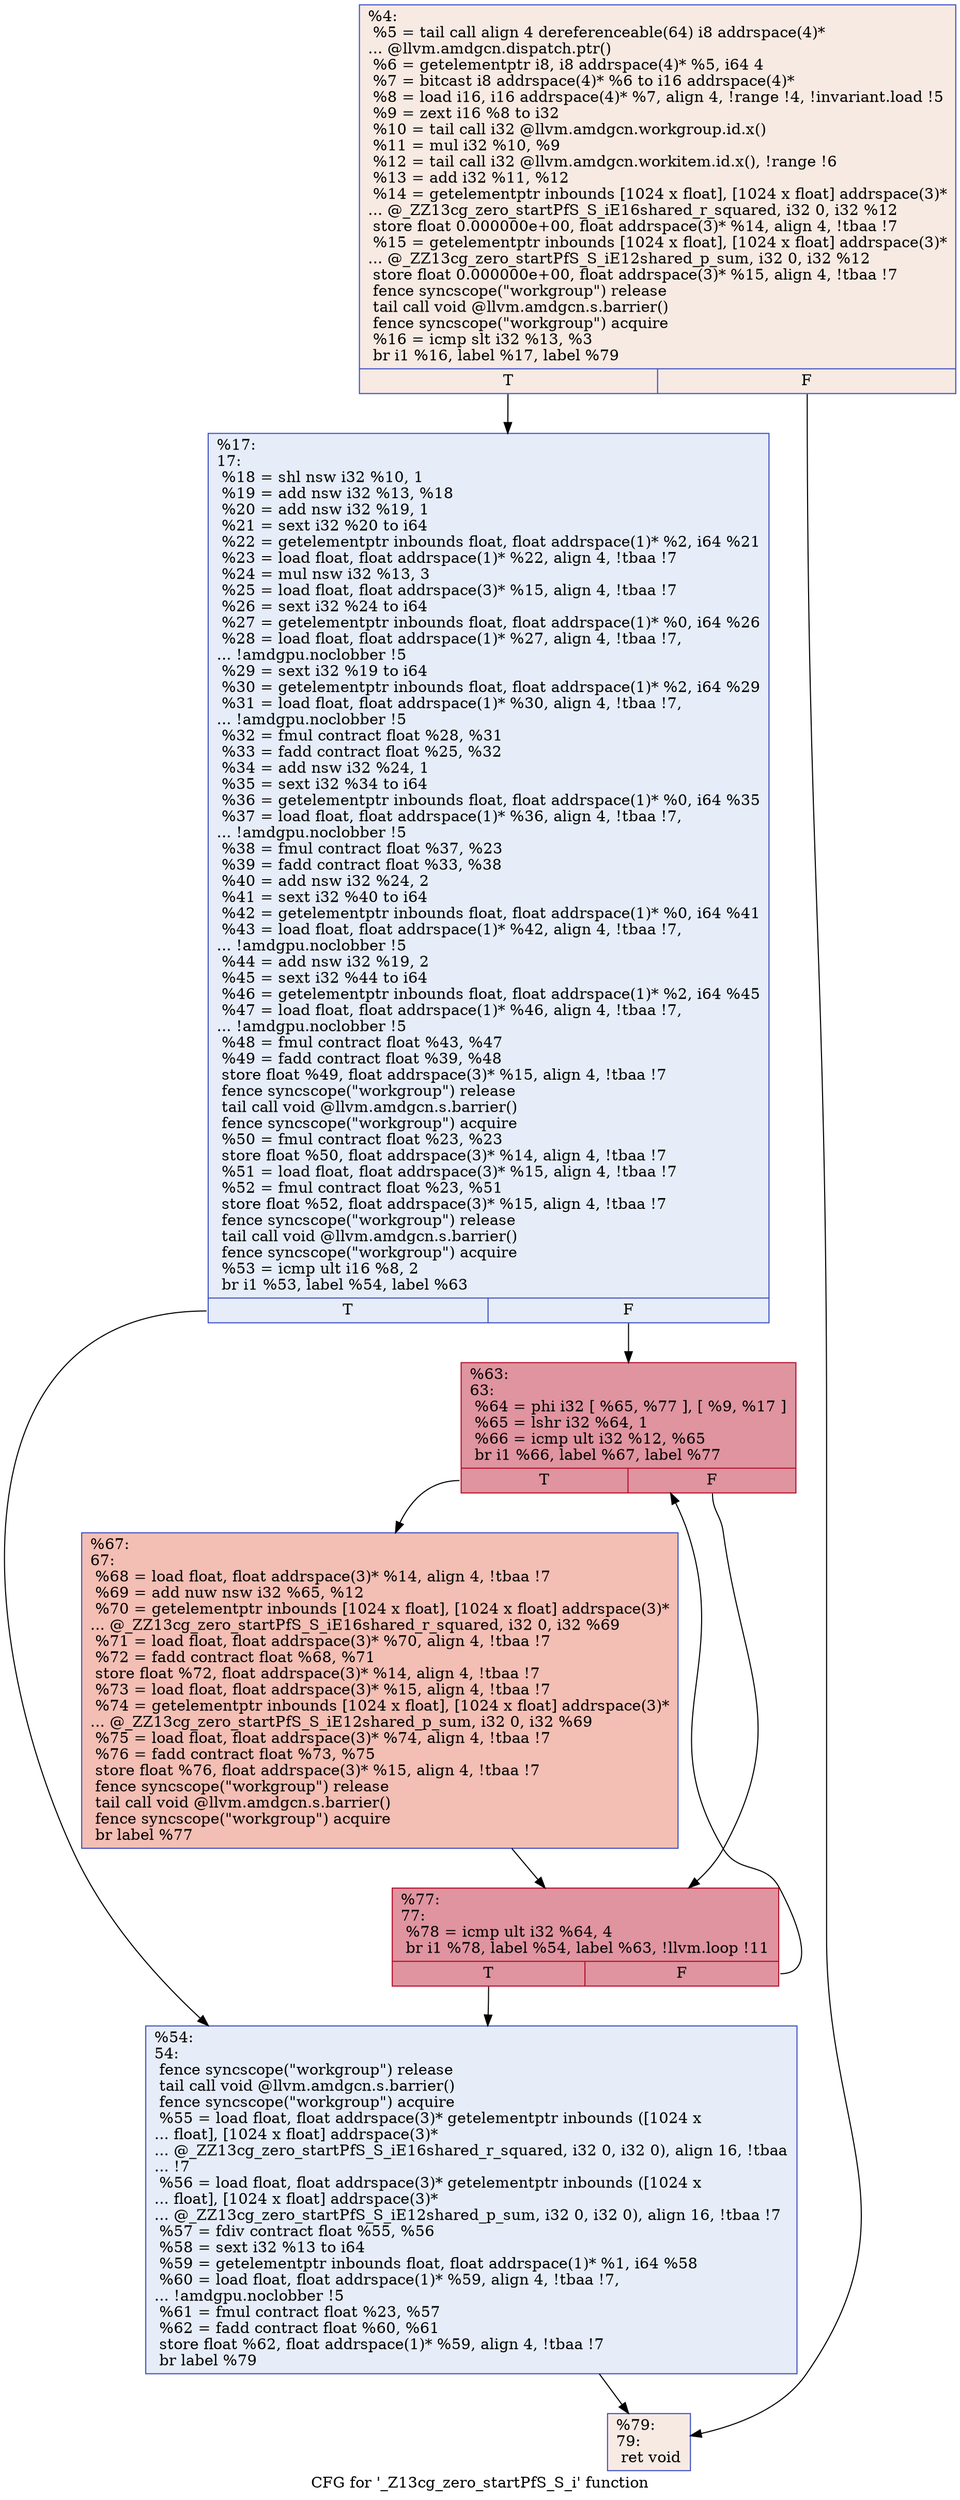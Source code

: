 digraph "CFG for '_Z13cg_zero_startPfS_S_i' function" {
	label="CFG for '_Z13cg_zero_startPfS_S_i' function";

	Node0x4c90f60 [shape=record,color="#3d50c3ff", style=filled, fillcolor="#eed0c070",label="{%4:\l  %5 = tail call align 4 dereferenceable(64) i8 addrspace(4)*\l... @llvm.amdgcn.dispatch.ptr()\l  %6 = getelementptr i8, i8 addrspace(4)* %5, i64 4\l  %7 = bitcast i8 addrspace(4)* %6 to i16 addrspace(4)*\l  %8 = load i16, i16 addrspace(4)* %7, align 4, !range !4, !invariant.load !5\l  %9 = zext i16 %8 to i32\l  %10 = tail call i32 @llvm.amdgcn.workgroup.id.x()\l  %11 = mul i32 %10, %9\l  %12 = tail call i32 @llvm.amdgcn.workitem.id.x(), !range !6\l  %13 = add i32 %11, %12\l  %14 = getelementptr inbounds [1024 x float], [1024 x float] addrspace(3)*\l... @_ZZ13cg_zero_startPfS_S_iE16shared_r_squared, i32 0, i32 %12\l  store float 0.000000e+00, float addrspace(3)* %14, align 4, !tbaa !7\l  %15 = getelementptr inbounds [1024 x float], [1024 x float] addrspace(3)*\l... @_ZZ13cg_zero_startPfS_S_iE12shared_p_sum, i32 0, i32 %12\l  store float 0.000000e+00, float addrspace(3)* %15, align 4, !tbaa !7\l  fence syncscope(\"workgroup\") release\l  tail call void @llvm.amdgcn.s.barrier()\l  fence syncscope(\"workgroup\") acquire\l  %16 = icmp slt i32 %13, %3\l  br i1 %16, label %17, label %79\l|{<s0>T|<s1>F}}"];
	Node0x4c90f60:s0 -> Node0x4c926a0;
	Node0x4c90f60:s1 -> Node0x4c94700;
	Node0x4c926a0 [shape=record,color="#3d50c3ff", style=filled, fillcolor="#c7d7f070",label="{%17:\l17:                                               \l  %18 = shl nsw i32 %10, 1\l  %19 = add nsw i32 %13, %18\l  %20 = add nsw i32 %19, 1\l  %21 = sext i32 %20 to i64\l  %22 = getelementptr inbounds float, float addrspace(1)* %2, i64 %21\l  %23 = load float, float addrspace(1)* %22, align 4, !tbaa !7\l  %24 = mul nsw i32 %13, 3\l  %25 = load float, float addrspace(3)* %15, align 4, !tbaa !7\l  %26 = sext i32 %24 to i64\l  %27 = getelementptr inbounds float, float addrspace(1)* %0, i64 %26\l  %28 = load float, float addrspace(1)* %27, align 4, !tbaa !7,\l... !amdgpu.noclobber !5\l  %29 = sext i32 %19 to i64\l  %30 = getelementptr inbounds float, float addrspace(1)* %2, i64 %29\l  %31 = load float, float addrspace(1)* %30, align 4, !tbaa !7,\l... !amdgpu.noclobber !5\l  %32 = fmul contract float %28, %31\l  %33 = fadd contract float %25, %32\l  %34 = add nsw i32 %24, 1\l  %35 = sext i32 %34 to i64\l  %36 = getelementptr inbounds float, float addrspace(1)* %0, i64 %35\l  %37 = load float, float addrspace(1)* %36, align 4, !tbaa !7,\l... !amdgpu.noclobber !5\l  %38 = fmul contract float %37, %23\l  %39 = fadd contract float %33, %38\l  %40 = add nsw i32 %24, 2\l  %41 = sext i32 %40 to i64\l  %42 = getelementptr inbounds float, float addrspace(1)* %0, i64 %41\l  %43 = load float, float addrspace(1)* %42, align 4, !tbaa !7,\l... !amdgpu.noclobber !5\l  %44 = add nsw i32 %19, 2\l  %45 = sext i32 %44 to i64\l  %46 = getelementptr inbounds float, float addrspace(1)* %2, i64 %45\l  %47 = load float, float addrspace(1)* %46, align 4, !tbaa !7,\l... !amdgpu.noclobber !5\l  %48 = fmul contract float %43, %47\l  %49 = fadd contract float %39, %48\l  store float %49, float addrspace(3)* %15, align 4, !tbaa !7\l  fence syncscope(\"workgroup\") release\l  tail call void @llvm.amdgcn.s.barrier()\l  fence syncscope(\"workgroup\") acquire\l  %50 = fmul contract float %23, %23\l  store float %50, float addrspace(3)* %14, align 4, !tbaa !7\l  %51 = load float, float addrspace(3)* %15, align 4, !tbaa !7\l  %52 = fmul contract float %23, %51\l  store float %52, float addrspace(3)* %15, align 4, !tbaa !7\l  fence syncscope(\"workgroup\") release\l  tail call void @llvm.amdgcn.s.barrier()\l  fence syncscope(\"workgroup\") acquire\l  %53 = icmp ult i16 %8, 2\l  br i1 %53, label %54, label %63\l|{<s0>T|<s1>F}}"];
	Node0x4c926a0:s0 -> Node0x4c968f0;
	Node0x4c926a0:s1 -> Node0x4c96940;
	Node0x4c968f0 [shape=record,color="#3d50c3ff", style=filled, fillcolor="#c7d7f070",label="{%54:\l54:                                               \l  fence syncscope(\"workgroup\") release\l  tail call void @llvm.amdgcn.s.barrier()\l  fence syncscope(\"workgroup\") acquire\l  %55 = load float, float addrspace(3)* getelementptr inbounds ([1024 x\l... float], [1024 x float] addrspace(3)*\l... @_ZZ13cg_zero_startPfS_S_iE16shared_r_squared, i32 0, i32 0), align 16, !tbaa\l... !7\l  %56 = load float, float addrspace(3)* getelementptr inbounds ([1024 x\l... float], [1024 x float] addrspace(3)*\l... @_ZZ13cg_zero_startPfS_S_iE12shared_p_sum, i32 0, i32 0), align 16, !tbaa !7\l  %57 = fdiv contract float %55, %56\l  %58 = sext i32 %13 to i64\l  %59 = getelementptr inbounds float, float addrspace(1)* %1, i64 %58\l  %60 = load float, float addrspace(1)* %59, align 4, !tbaa !7,\l... !amdgpu.noclobber !5\l  %61 = fmul contract float %23, %57\l  %62 = fadd contract float %60, %61\l  store float %62, float addrspace(1)* %59, align 4, !tbaa !7\l  br label %79\l}"];
	Node0x4c968f0 -> Node0x4c94700;
	Node0x4c96940 [shape=record,color="#b70d28ff", style=filled, fillcolor="#b70d2870",label="{%63:\l63:                                               \l  %64 = phi i32 [ %65, %77 ], [ %9, %17 ]\l  %65 = lshr i32 %64, 1\l  %66 = icmp ult i32 %12, %65\l  br i1 %66, label %67, label %77\l|{<s0>T|<s1>F}}"];
	Node0x4c96940:s0 -> Node0x4c95810;
	Node0x4c96940:s1 -> Node0x4c962d0;
	Node0x4c95810 [shape=record,color="#3d50c3ff", style=filled, fillcolor="#e36c5570",label="{%67:\l67:                                               \l  %68 = load float, float addrspace(3)* %14, align 4, !tbaa !7\l  %69 = add nuw nsw i32 %65, %12\l  %70 = getelementptr inbounds [1024 x float], [1024 x float] addrspace(3)*\l... @_ZZ13cg_zero_startPfS_S_iE16shared_r_squared, i32 0, i32 %69\l  %71 = load float, float addrspace(3)* %70, align 4, !tbaa !7\l  %72 = fadd contract float %68, %71\l  store float %72, float addrspace(3)* %14, align 4, !tbaa !7\l  %73 = load float, float addrspace(3)* %15, align 4, !tbaa !7\l  %74 = getelementptr inbounds [1024 x float], [1024 x float] addrspace(3)*\l... @_ZZ13cg_zero_startPfS_S_iE12shared_p_sum, i32 0, i32 %69\l  %75 = load float, float addrspace(3)* %74, align 4, !tbaa !7\l  %76 = fadd contract float %73, %75\l  store float %76, float addrspace(3)* %15, align 4, !tbaa !7\l  fence syncscope(\"workgroup\") release\l  tail call void @llvm.amdgcn.s.barrier()\l  fence syncscope(\"workgroup\") acquire\l  br label %77\l}"];
	Node0x4c95810 -> Node0x4c962d0;
	Node0x4c962d0 [shape=record,color="#b70d28ff", style=filled, fillcolor="#b70d2870",label="{%77:\l77:                                               \l  %78 = icmp ult i32 %64, 4\l  br i1 %78, label %54, label %63, !llvm.loop !11\l|{<s0>T|<s1>F}}"];
	Node0x4c962d0:s0 -> Node0x4c968f0;
	Node0x4c962d0:s1 -> Node0x4c96940;
	Node0x4c94700 [shape=record,color="#3d50c3ff", style=filled, fillcolor="#eed0c070",label="{%79:\l79:                                               \l  ret void\l}"];
}
